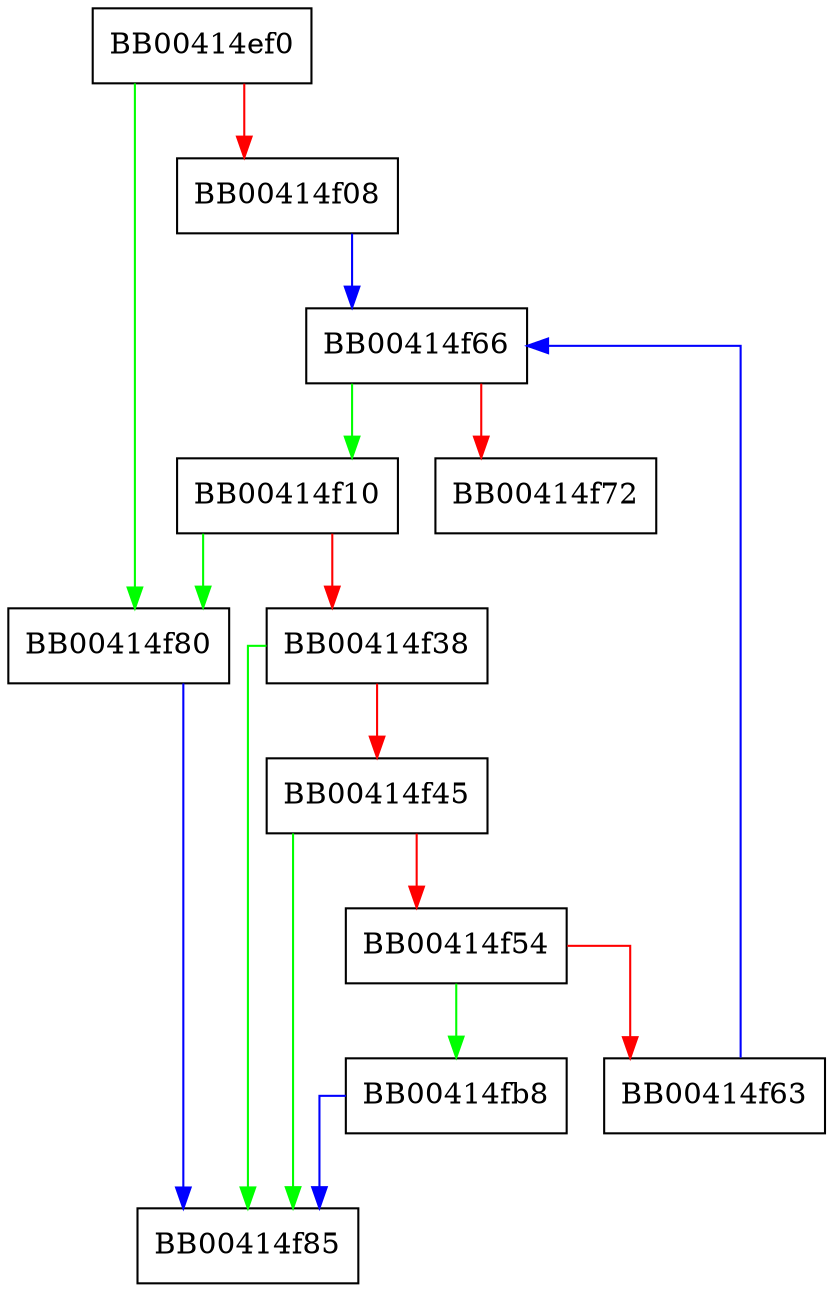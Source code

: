 digraph make_names_stack {
  node [shape="box"];
  graph [splines=ortho];
  BB00414ef0 -> BB00414f80 [color="green"];
  BB00414ef0 -> BB00414f08 [color="red"];
  BB00414f08 -> BB00414f66 [color="blue"];
  BB00414f10 -> BB00414f80 [color="green"];
  BB00414f10 -> BB00414f38 [color="red"];
  BB00414f38 -> BB00414f85 [color="green"];
  BB00414f38 -> BB00414f45 [color="red"];
  BB00414f45 -> BB00414f85 [color="green"];
  BB00414f45 -> BB00414f54 [color="red"];
  BB00414f54 -> BB00414fb8 [color="green"];
  BB00414f54 -> BB00414f63 [color="red"];
  BB00414f63 -> BB00414f66 [color="blue"];
  BB00414f66 -> BB00414f10 [color="green"];
  BB00414f66 -> BB00414f72 [color="red"];
  BB00414f80 -> BB00414f85 [color="blue"];
  BB00414fb8 -> BB00414f85 [color="blue"];
}